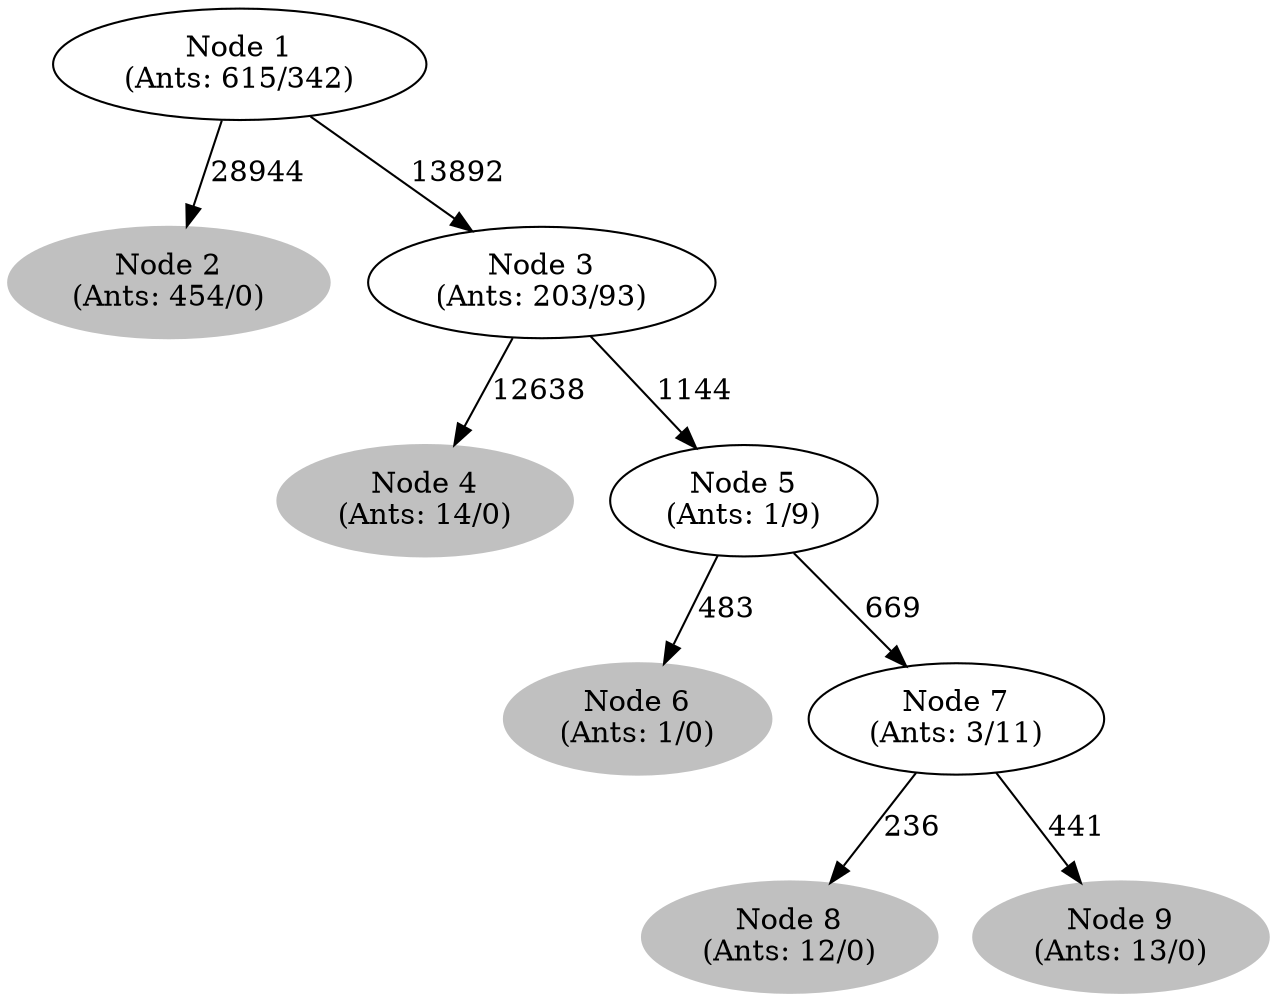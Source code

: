 digraph G {
	
	 "Node 2\n(Ants: 454/0)" [style=filled,color="gray"];
	"Node 1\n(Ants: 615/342)" -> "Node 2\n(Ants: 454/0)" [label=28944];
	 "Node 1\n(Ants: 615/342)" -> "Node 3\n(Ants: 203/93)" [label=13892];
	 "Node 4\n(Ants: 14/0)" [style=filled,color="gray"];
	"Node 3\n(Ants: 203/93)" -> "Node 4\n(Ants: 14/0)" [label=12638];
	 "Node 3\n(Ants: 203/93)" -> "Node 5\n(Ants: 1/9)" [label=1144];
	 "Node 6\n(Ants: 1/0)" [style=filled,color="gray"];
	"Node 5\n(Ants: 1/9)" -> "Node 6\n(Ants: 1/0)" [label=483];
	 "Node 5\n(Ants: 1/9)" -> "Node 7\n(Ants: 3/11)" [label=669];
	 "Node 8\n(Ants: 12/0)" [style=filled,color="gray"];
	"Node 7\n(Ants: 3/11)" -> "Node 8\n(Ants: 12/0)" [label=236];
	 "Node 9\n(Ants: 13/0)" [style=filled,color="gray"];
	"Node 7\n(Ants: 3/11)" -> "Node 9\n(Ants: 13/0)" [label=441];
	 
}
